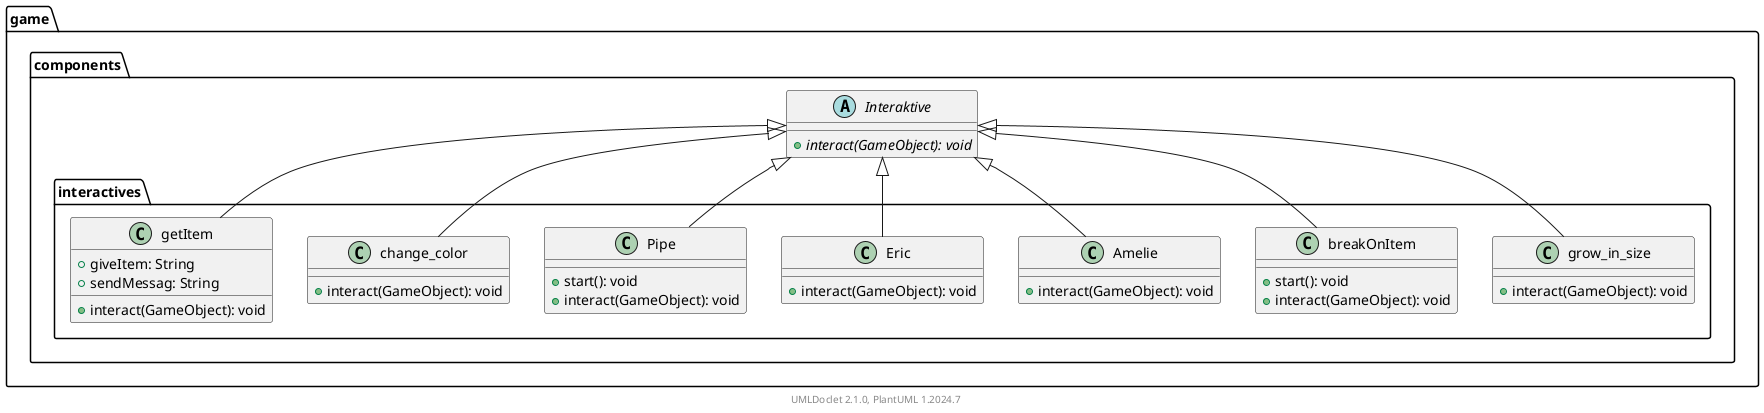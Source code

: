 @startuml
    namespace game.components.interactives {

        class grow_in_size [[grow_in_size.html]] {
            +interact(GameObject): void
        }

        class breakOnItem [[breakOnItem.html]] {
            +start(): void
            +interact(GameObject): void
        }

        class Amelie [[Amelie.html]] {
            +interact(GameObject): void
        }

        class Eric [[Eric.html]] {
            +interact(GameObject): void
        }

        class Pipe [[Pipe.html]] {
            +start(): void
            +interact(GameObject): void
        }

        class change_color [[change_color.html]] {
            +interact(GameObject): void
        }

        class getItem [[getItem.html]] {
            +giveItem: String
            +sendMessag: String
            +interact(GameObject): void
        }

        game.components.Interaktive <|-- grow_in_size
        game.components.Interaktive <|-- breakOnItem
        game.components.Interaktive <|-- Amelie
        game.components.Interaktive <|-- Eric
        game.components.Interaktive <|-- Pipe
        game.components.Interaktive <|-- change_color
        game.components.Interaktive <|-- getItem
    }

    namespace game.components {
        abstract class Interaktive [[../Interaktive.html]] {
            {abstract} +interact(GameObject): void
        }
    }

    center footer UMLDoclet 2.1.0, PlantUML %version()
@enduml
